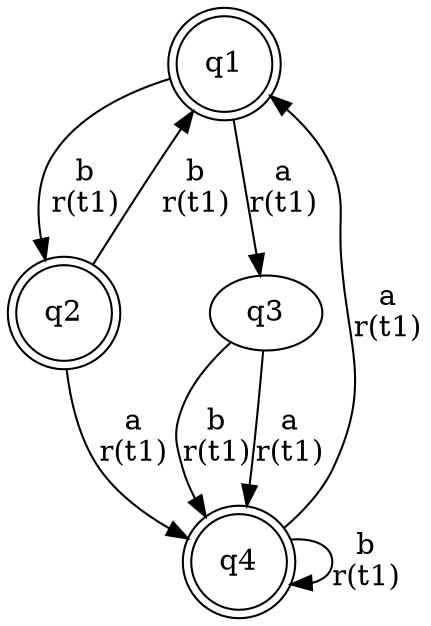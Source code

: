 digraph "tests_1/test59/solution501/solution" {
	q1[label=q1 shape=doublecircle]
	q2[label=q2 shape=doublecircle]
	q4[label=q4 shape=doublecircle]
	q3[label=q3]
	q1 -> q2[label="b\nr(t1)\n"]
	q2 -> q4[label="a\nr(t1)\n"]
	q4 -> q4[label="b\nr(t1)\n"]
	q4 -> q1[label="a\nr(t1)\n"]
	q2 -> q1[label="b\nr(t1)\n"]
	q1 -> q3[label="a\nr(t1)\n"]
	q3 -> q4[label="b\nr(t1)\n"]
	q3 -> q4[label="a\nr(t1)\n"]
}
